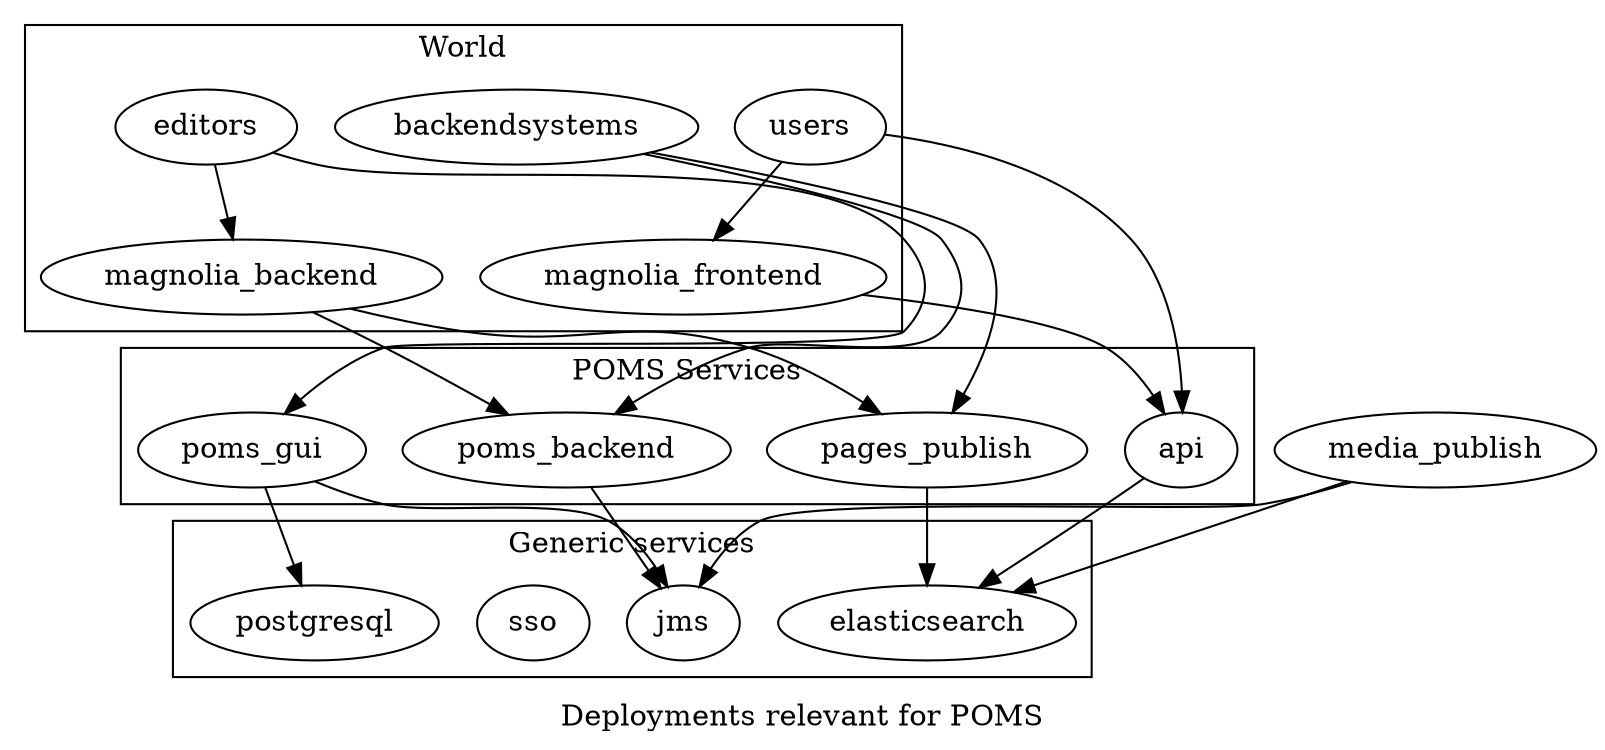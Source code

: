 digraph {

    label="Deployments relevant for POMS";
    subgraph cluster_0  {
        label="Generic services";
        postgresql; elasticsearch; sso; jms;
    }

    subgraph cluster_1  {
        label="VPRO";
        magnolia_frontend; magnolia_backend;
    }

    subgraph cluster_1  {
        label="World";
        users; backendsystems; editors;
    }
    subgraph cluster_3  {
        label="POMS Services";
        poms_gui; poms_backend; pages_publish; api;
    }


   editors -> {magnolia_backend poms_gui}
   users -> {magnolia_frontend api}
   backendsystems -> {poms_backend  pages_publish}


    poms_gui -> { postgresql  jms }

    poms_backend -> { jms }

    api -> { elasticsearch }

    pages_publish -> { elasticsearch }

    media_publish -> { elasticsearch jms }


    magnolia_backend -> { poms_backend pages_publish };

    magnolia_frontend -> { api  };


}
